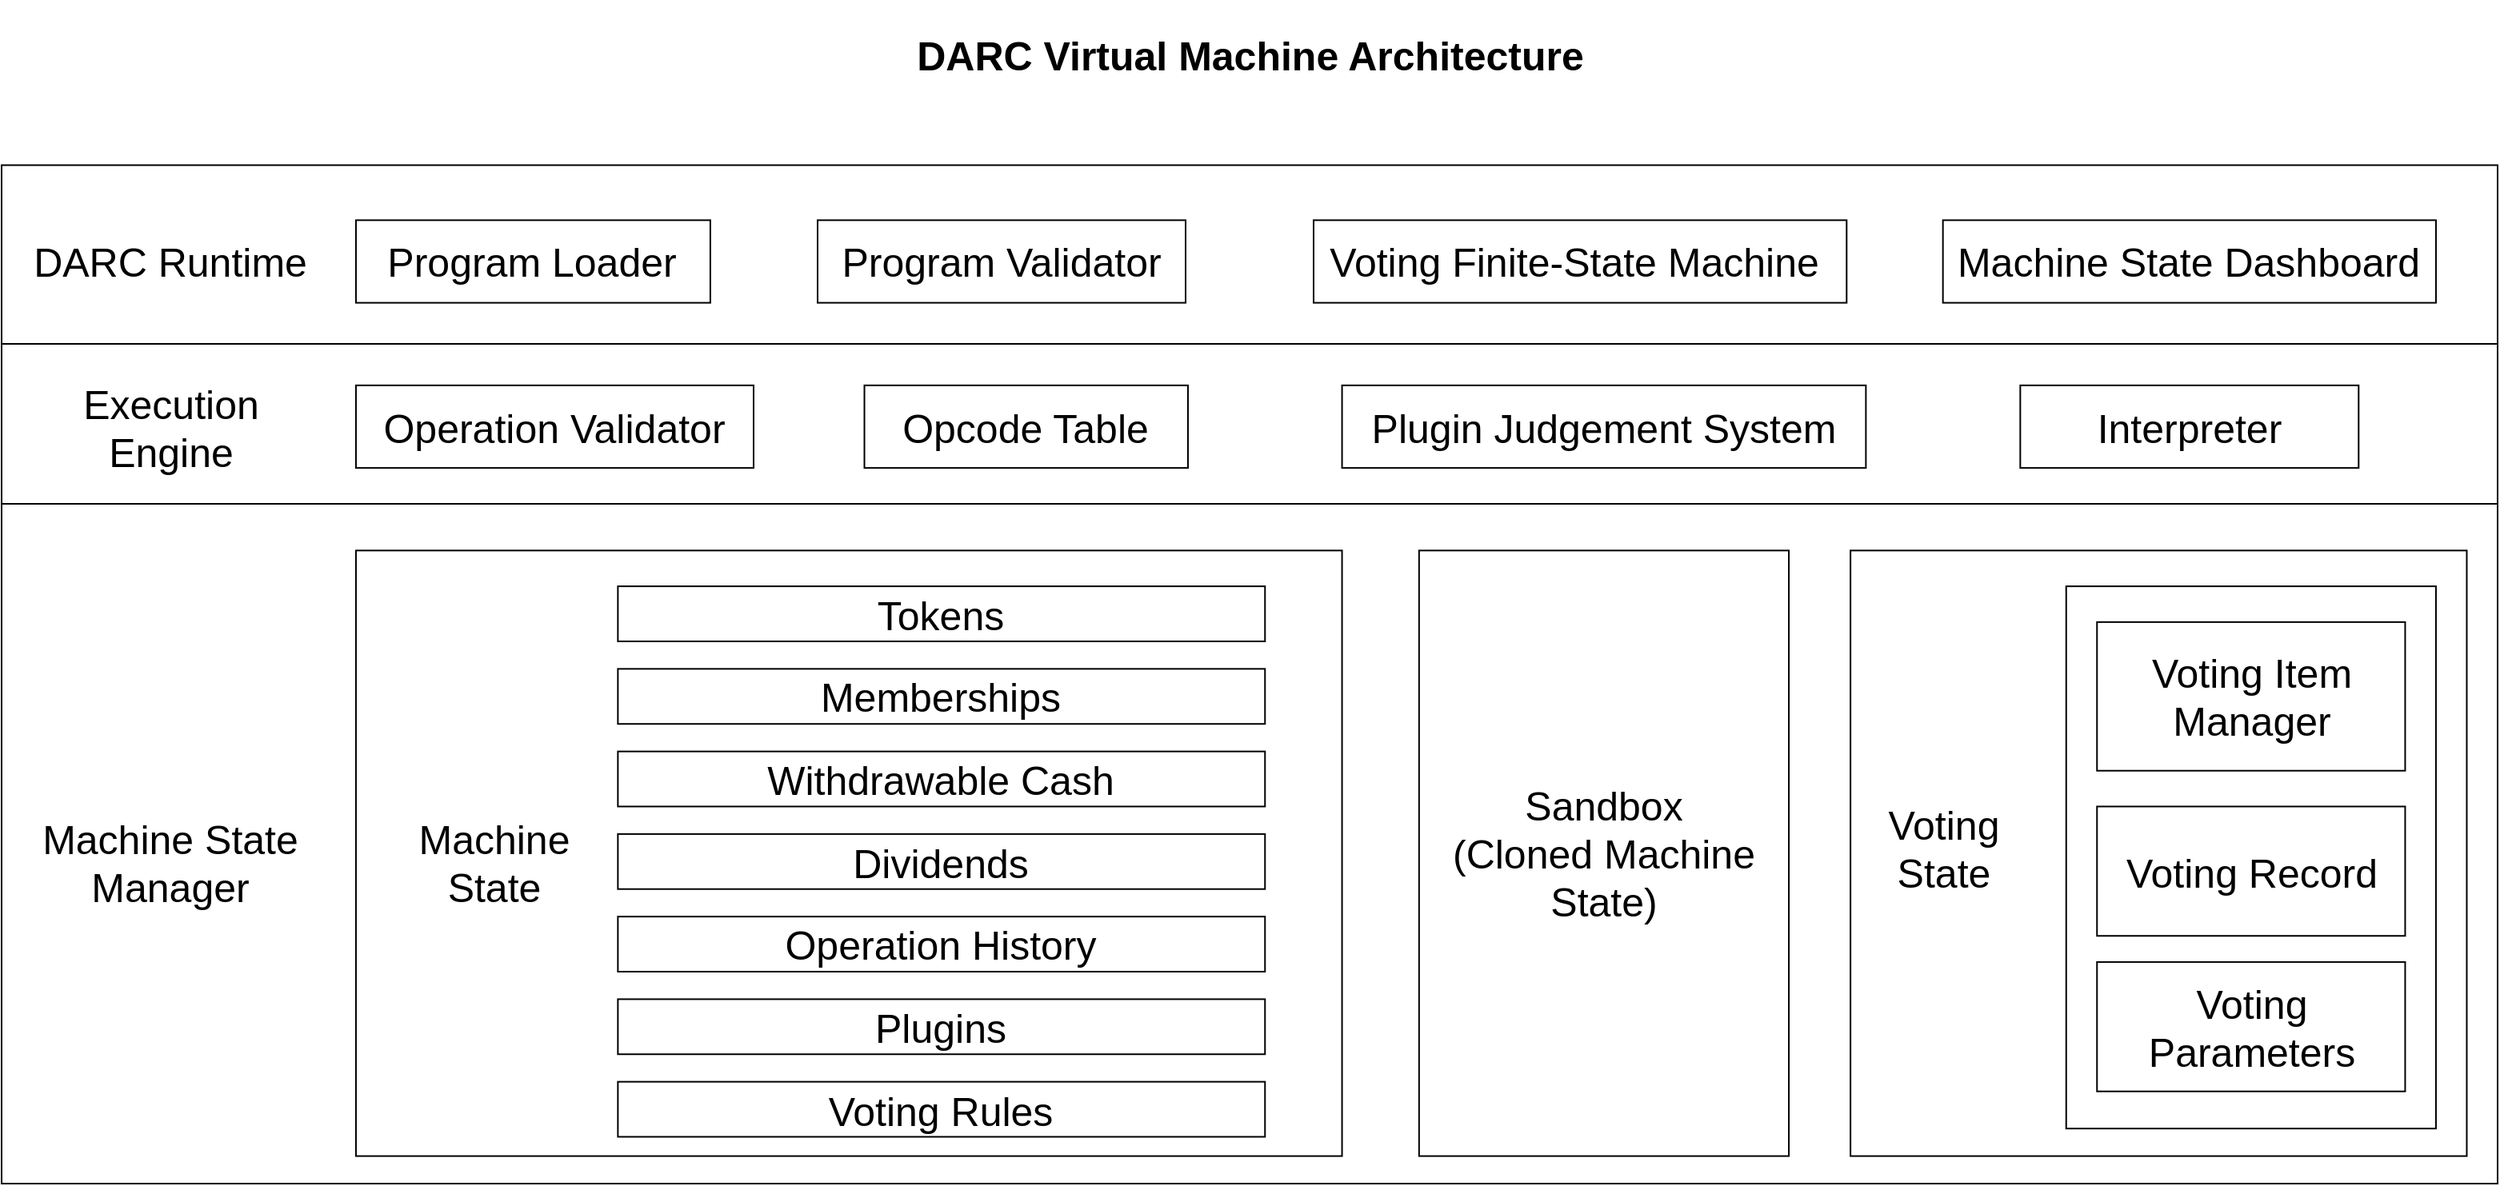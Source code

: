 <mxfile version="21.3.8" type="device">
  <diagram name="Page-1" id="c4acf3e9-155e-7222-9cf6-157b1a14988f">
    <mxGraphModel dx="1997" dy="1163" grid="1" gridSize="10" guides="1" tooltips="1" connect="1" arrows="1" fold="1" page="1" pageScale="1" pageWidth="1920" pageHeight="1200" background="none" math="0" shadow="0">
      <root>
        <mxCell id="0" />
        <mxCell id="1" parent="0" />
        <mxCell id="9bGB3penLNIWoTyC2pHB-10" value="" style="line;strokeWidth=1;html=1;perimeter=backbonePerimeter;points=[];outlineConnect=0;fontSize=25;" parent="1" vertex="1">
          <mxGeometry x="30" y="380" width="810" height="10" as="geometry" />
        </mxCell>
        <mxCell id="9bGB3penLNIWoTyC2pHB-82" value="" style="line;strokeWidth=1;html=1;perimeter=backbonePerimeter;points=[];outlineConnect=0;fontSize=25;" parent="1" vertex="1">
          <mxGeometry x="30" y="320" width="810" height="10" as="geometry" />
        </mxCell>
        <mxCell id="9bGB3penLNIWoTyC2pHB-95" value="" style="group;fontSize=25;" parent="1" vertex="1" connectable="0">
          <mxGeometry x="30" y="100" width="1560" height="740" as="geometry" />
        </mxCell>
        <mxCell id="9bGB3penLNIWoTyC2pHB-1" value="" style="rounded=0;whiteSpace=wrap;html=1;fontSize=25;" parent="9bGB3penLNIWoTyC2pHB-95" vertex="1">
          <mxGeometry y="103.256" width="1560.0" height="636.744" as="geometry" />
        </mxCell>
        <mxCell id="9bGB3penLNIWoTyC2pHB-5" value="DARC Virtual Machine Architecture" style="text;strokeColor=none;fillColor=none;html=1;fontSize=25;fontStyle=1;verticalAlign=middle;align=center;" parent="9bGB3penLNIWoTyC2pHB-95" vertex="1">
          <mxGeometry x="683.704" width="192.593" height="68.837" as="geometry" />
        </mxCell>
        <mxCell id="9bGB3penLNIWoTyC2pHB-11" value="Machine State&lt;br style=&quot;font-size: 25px;&quot;&gt;Manager" style="text;html=1;strokeColor=none;fillColor=none;align=center;verticalAlign=middle;whiteSpace=wrap;rounded=0;fontSize=25;" parent="9bGB3penLNIWoTyC2pHB-95" vertex="1">
          <mxGeometry x="19.259" y="512.837" width="173.333" height="51.628" as="geometry" />
        </mxCell>
        <mxCell id="9bGB3penLNIWoTyC2pHB-12" value="Sandbox&lt;br style=&quot;font-size: 25px;&quot;&gt;(Cloned Machine State)" style="html=1;whiteSpace=wrap;fontSize=25;" parent="9bGB3penLNIWoTyC2pHB-95" vertex="1">
          <mxGeometry x="885.926" y="344.186" width="231.111" height="378.605" as="geometry" />
        </mxCell>
        <mxCell id="9bGB3penLNIWoTyC2pHB-14" value="" style="rounded=0;whiteSpace=wrap;html=1;fontSize=25;" parent="9bGB3penLNIWoTyC2pHB-95" vertex="1">
          <mxGeometry x="221.481" y="344.186" width="616.296" height="378.605" as="geometry" />
        </mxCell>
        <mxCell id="9bGB3penLNIWoTyC2pHB-15" value="Machine State" style="text;html=1;strokeColor=none;fillColor=none;align=center;verticalAlign=middle;whiteSpace=wrap;rounded=0;fontSize=25;" parent="9bGB3penLNIWoTyC2pHB-95" vertex="1">
          <mxGeometry x="250.37" y="512.837" width="115.556" height="51.628" as="geometry" />
        </mxCell>
        <mxCell id="9bGB3penLNIWoTyC2pHB-16" value="Tokens" style="rounded=0;whiteSpace=wrap;html=1;fontSize=25;" parent="9bGB3penLNIWoTyC2pHB-95" vertex="1">
          <mxGeometry x="385.185" y="366.558" width="404.444" height="34.419" as="geometry" />
        </mxCell>
        <mxCell id="9bGB3penLNIWoTyC2pHB-19" value="Memberships" style="rounded=0;whiteSpace=wrap;html=1;fontSize=25;" parent="9bGB3penLNIWoTyC2pHB-95" vertex="1">
          <mxGeometry x="385.185" y="418.186" width="404.444" height="34.419" as="geometry" />
        </mxCell>
        <mxCell id="9bGB3penLNIWoTyC2pHB-20" value="Withdrawable Cash" style="rounded=0;whiteSpace=wrap;html=1;fontSize=25;" parent="9bGB3penLNIWoTyC2pHB-95" vertex="1">
          <mxGeometry x="385.185" y="469.814" width="404.444" height="34.419" as="geometry" />
        </mxCell>
        <mxCell id="9bGB3penLNIWoTyC2pHB-21" value="Dividends" style="rounded=0;whiteSpace=wrap;html=1;fontSize=25;" parent="9bGB3penLNIWoTyC2pHB-95" vertex="1">
          <mxGeometry x="385.185" y="521.442" width="404.444" height="34.419" as="geometry" />
        </mxCell>
        <mxCell id="9bGB3penLNIWoTyC2pHB-23" value="Operation History" style="rounded=0;whiteSpace=wrap;html=1;fontSize=25;" parent="9bGB3penLNIWoTyC2pHB-95" vertex="1">
          <mxGeometry x="385.185" y="573.07" width="404.444" height="34.419" as="geometry" />
        </mxCell>
        <mxCell id="9bGB3penLNIWoTyC2pHB-25" value="" style="rounded=0;whiteSpace=wrap;html=1;fontSize=25;" parent="9bGB3penLNIWoTyC2pHB-95" vertex="1">
          <mxGeometry x="1155.556" y="344.186" width="385.185" height="378.605" as="geometry" />
        </mxCell>
        <mxCell id="9bGB3penLNIWoTyC2pHB-27" value="Voting&lt;br style=&quot;font-size: 25px;&quot;&gt;State" style="text;html=1;strokeColor=none;fillColor=none;align=center;verticalAlign=middle;whiteSpace=wrap;rounded=0;fontSize=25;" parent="9bGB3penLNIWoTyC2pHB-95" vertex="1">
          <mxGeometry x="1155.556" y="504.233" width="115.556" height="51.628" as="geometry" />
        </mxCell>
        <mxCell id="9bGB3penLNIWoTyC2pHB-28" value="Plugins" style="rounded=0;whiteSpace=wrap;html=1;fontSize=25;" parent="9bGB3penLNIWoTyC2pHB-95" vertex="1">
          <mxGeometry x="385.185" y="624.698" width="404.444" height="34.419" as="geometry" />
        </mxCell>
        <mxCell id="9bGB3penLNIWoTyC2pHB-29" value="Voting Rules" style="rounded=0;whiteSpace=wrap;html=1;fontSize=25;" parent="9bGB3penLNIWoTyC2pHB-95" vertex="1">
          <mxGeometry x="385.185" y="676.326" width="404.444" height="34.419" as="geometry" />
        </mxCell>
        <mxCell id="9bGB3penLNIWoTyC2pHB-76" value="" style="rounded=0;whiteSpace=wrap;html=1;fontSize=25;" parent="9bGB3penLNIWoTyC2pHB-95" vertex="1">
          <mxGeometry x="1290.37" y="366.558" width="231.111" height="339.023" as="geometry" />
        </mxCell>
        <mxCell id="9bGB3penLNIWoTyC2pHB-77" value="Voting Item Manager" style="rounded=0;whiteSpace=wrap;html=1;fontSize=25;" parent="9bGB3penLNIWoTyC2pHB-95" vertex="1">
          <mxGeometry x="1309.63" y="388.93" width="192.593" height="92.93" as="geometry" />
        </mxCell>
        <mxCell id="9bGB3penLNIWoTyC2pHB-79" value="Voting Record" style="rounded=0;whiteSpace=wrap;html=1;fontSize=25;" parent="9bGB3penLNIWoTyC2pHB-95" vertex="1">
          <mxGeometry x="1309.63" y="504.233" width="192.593" height="80.884" as="geometry" />
        </mxCell>
        <mxCell id="9bGB3penLNIWoTyC2pHB-80" value="Voting Parameters" style="rounded=0;whiteSpace=wrap;html=1;fontSize=25;" parent="9bGB3penLNIWoTyC2pHB-95" vertex="1">
          <mxGeometry x="1309.63" y="601.465" width="192.593" height="80.884" as="geometry" />
        </mxCell>
        <mxCell id="9bGB3penLNIWoTyC2pHB-83" value="Execution Engine" style="text;html=1;strokeColor=none;fillColor=none;align=center;verticalAlign=middle;whiteSpace=wrap;rounded=0;fontSize=25;" parent="9bGB3penLNIWoTyC2pHB-95" vertex="1">
          <mxGeometry x="48.149" y="240.93" width="115.556" height="51.628" as="geometry" />
        </mxCell>
        <mxCell id="9bGB3penLNIWoTyC2pHB-84" value="Opcode Table" style="rounded=0;whiteSpace=wrap;html=1;fontSize=25;" parent="9bGB3penLNIWoTyC2pHB-95" vertex="1">
          <mxGeometry x="539.259" y="240.93" width="202.222" height="51.628" as="geometry" />
        </mxCell>
        <mxCell id="9bGB3penLNIWoTyC2pHB-85" value="Plugin Judgement System" style="rounded=0;whiteSpace=wrap;html=1;fontSize=25;" parent="9bGB3penLNIWoTyC2pHB-95" vertex="1">
          <mxGeometry x="837.778" y="240.93" width="327.407" height="51.628" as="geometry" />
        </mxCell>
        <mxCell id="9bGB3penLNIWoTyC2pHB-86" value="Operation Validator" style="rounded=0;whiteSpace=wrap;html=1;fontSize=25;" parent="9bGB3penLNIWoTyC2pHB-95" vertex="1">
          <mxGeometry x="221.48" y="240.93" width="248.52" height="51.63" as="geometry" />
        </mxCell>
        <mxCell id="9bGB3penLNIWoTyC2pHB-88" value="Interpreter" style="rounded=0;whiteSpace=wrap;html=1;fontSize=25;" parent="9bGB3penLNIWoTyC2pHB-95" vertex="1">
          <mxGeometry x="1261.67" y="240.93" width="211.48" height="51.63" as="geometry" />
        </mxCell>
        <mxCell id="9bGB3penLNIWoTyC2pHB-90" value="DARC Runtime" style="text;html=1;strokeColor=none;fillColor=none;align=center;verticalAlign=middle;whiteSpace=wrap;rounded=0;fontSize=25;" parent="9bGB3penLNIWoTyC2pHB-95" vertex="1">
          <mxGeometry x="19.259" y="137.674" width="173.333" height="51.628" as="geometry" />
        </mxCell>
        <mxCell id="9bGB3penLNIWoTyC2pHB-91" value="Program Loader" style="rounded=0;whiteSpace=wrap;html=1;fontSize=25;" parent="9bGB3penLNIWoTyC2pHB-95" vertex="1">
          <mxGeometry x="221.481" y="137.674" width="221.481" height="51.628" as="geometry" />
        </mxCell>
        <mxCell id="9bGB3penLNIWoTyC2pHB-92" value="Program Validator" style="rounded=0;whiteSpace=wrap;html=1;fontSize=25;" parent="9bGB3penLNIWoTyC2pHB-95" vertex="1">
          <mxGeometry x="510" y="137.67" width="230" height="51.63" as="geometry" />
        </mxCell>
        <mxCell id="9bGB3penLNIWoTyC2pHB-93" value="Voting Finite-State Machine&amp;nbsp;" style="rounded=0;whiteSpace=wrap;html=1;fontSize=25;" parent="9bGB3penLNIWoTyC2pHB-95" vertex="1">
          <mxGeometry x="820" y="137.67" width="333.15" height="51.63" as="geometry" />
        </mxCell>
        <mxCell id="9bGB3penLNIWoTyC2pHB-94" value="Machine State Dashboard" style="rounded=0;whiteSpace=wrap;html=1;fontSize=25;" parent="9bGB3penLNIWoTyC2pHB-95" vertex="1">
          <mxGeometry x="1213.333" y="137.674" width="308.148" height="51.628" as="geometry" />
        </mxCell>
        <mxCell id="9bGB3penLNIWoTyC2pHB-97" value="" style="line;strokeWidth=1;html=1;perimeter=backbonePerimeter;points=[];outlineConnect=0;fontSize=25;" parent="9bGB3penLNIWoTyC2pHB-95" vertex="1">
          <mxGeometry y="310" width="1560" height="10" as="geometry" />
        </mxCell>
        <mxCell id="9bGB3penLNIWoTyC2pHB-98" value="" style="line;strokeWidth=1;html=1;perimeter=backbonePerimeter;points=[];outlineConnect=0;fontSize=25;" parent="9bGB3penLNIWoTyC2pHB-95" vertex="1">
          <mxGeometry y="210" width="1560" height="10" as="geometry" />
        </mxCell>
      </root>
    </mxGraphModel>
  </diagram>
</mxfile>
